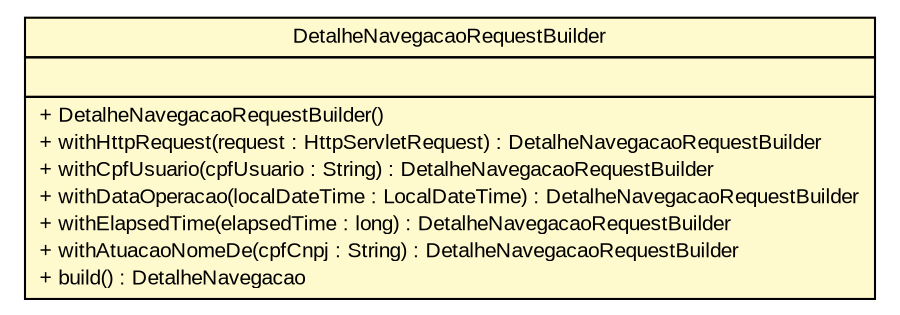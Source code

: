 #!/usr/local/bin/dot
#
# Class diagram 
# Generated by UMLGraph version R5_6 (http://www.umlgraph.org/)
#

digraph G {
	edge [fontname="arial",fontsize=10,labelfontname="arial",labelfontsize=10];
	node [fontname="arial",fontsize=10,shape=plaintext];
	nodesep=0.25;
	ranksep=0.5;
	// br.gov.to.sefaz.seg.filter.DetalheNavegacaoRequestBuilder
	c777 [label=<<table title="br.gov.to.sefaz.seg.filter.DetalheNavegacaoRequestBuilder" border="0" cellborder="1" cellspacing="0" cellpadding="2" port="p" bgcolor="lemonChiffon" href="./DetalheNavegacaoRequestBuilder.html">
		<tr><td><table border="0" cellspacing="0" cellpadding="1">
<tr><td align="center" balign="center"> DetalheNavegacaoRequestBuilder </td></tr>
		</table></td></tr>
		<tr><td><table border="0" cellspacing="0" cellpadding="1">
<tr><td align="left" balign="left">  </td></tr>
		</table></td></tr>
		<tr><td><table border="0" cellspacing="0" cellpadding="1">
<tr><td align="left" balign="left"> + DetalheNavegacaoRequestBuilder() </td></tr>
<tr><td align="left" balign="left"> + withHttpRequest(request : HttpServletRequest) : DetalheNavegacaoRequestBuilder </td></tr>
<tr><td align="left" balign="left"> + withCpfUsuario(cpfUsuario : String) : DetalheNavegacaoRequestBuilder </td></tr>
<tr><td align="left" balign="left"> + withDataOperacao(localDateTime : LocalDateTime) : DetalheNavegacaoRequestBuilder </td></tr>
<tr><td align="left" balign="left"> + withElapsedTime(elapsedTime : long) : DetalheNavegacaoRequestBuilder </td></tr>
<tr><td align="left" balign="left"> + withAtuacaoNomeDe(cpfCnpj : String) : DetalheNavegacaoRequestBuilder </td></tr>
<tr><td align="left" balign="left"> + build() : DetalheNavegacao </td></tr>
		</table></td></tr>
		</table>>, URL="./DetalheNavegacaoRequestBuilder.html", fontname="arial", fontcolor="black", fontsize=10.0];
}

